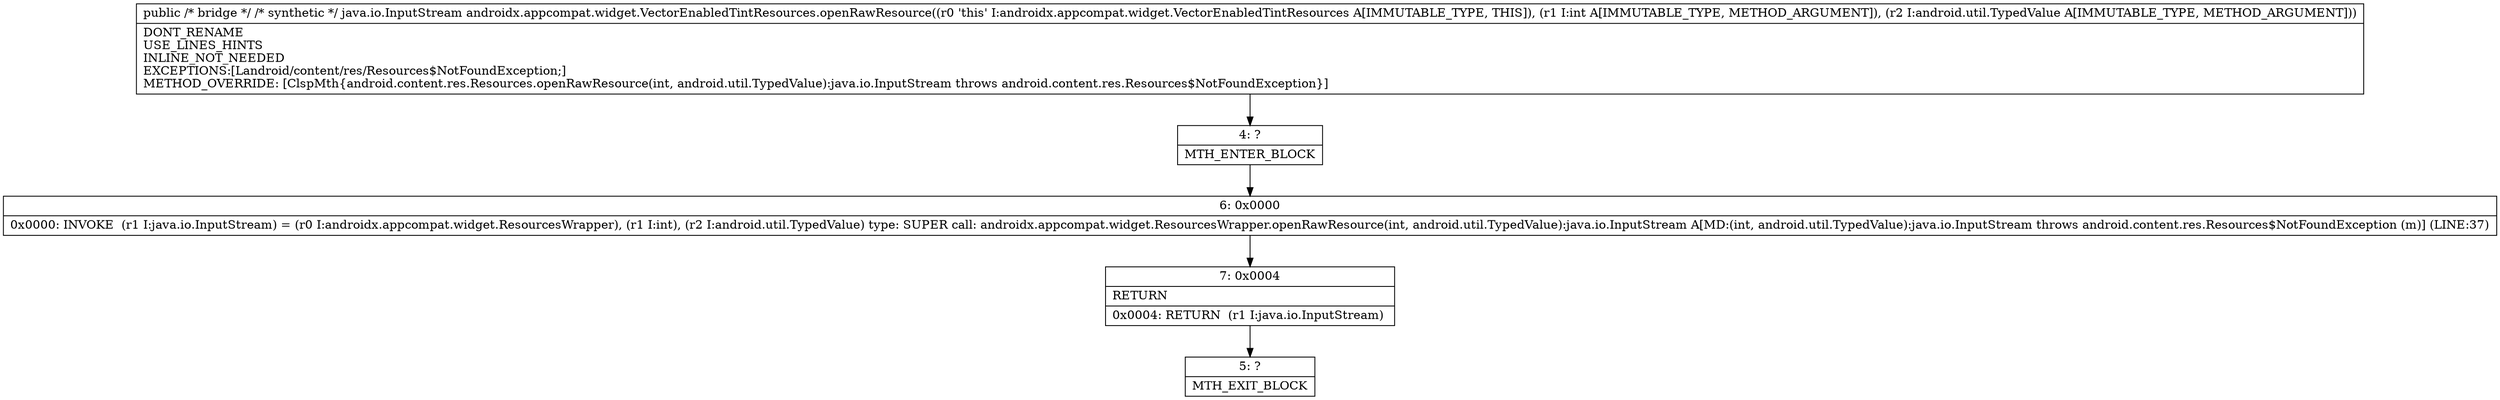 digraph "CFG forandroidx.appcompat.widget.VectorEnabledTintResources.openRawResource(ILandroid\/util\/TypedValue;)Ljava\/io\/InputStream;" {
Node_4 [shape=record,label="{4\:\ ?|MTH_ENTER_BLOCK\l}"];
Node_6 [shape=record,label="{6\:\ 0x0000|0x0000: INVOKE  (r1 I:java.io.InputStream) = (r0 I:androidx.appcompat.widget.ResourcesWrapper), (r1 I:int), (r2 I:android.util.TypedValue) type: SUPER call: androidx.appcompat.widget.ResourcesWrapper.openRawResource(int, android.util.TypedValue):java.io.InputStream A[MD:(int, android.util.TypedValue):java.io.InputStream throws android.content.res.Resources$NotFoundException (m)] (LINE:37)\l}"];
Node_7 [shape=record,label="{7\:\ 0x0004|RETURN\l|0x0004: RETURN  (r1 I:java.io.InputStream) \l}"];
Node_5 [shape=record,label="{5\:\ ?|MTH_EXIT_BLOCK\l}"];
MethodNode[shape=record,label="{public \/* bridge *\/ \/* synthetic *\/ java.io.InputStream androidx.appcompat.widget.VectorEnabledTintResources.openRawResource((r0 'this' I:androidx.appcompat.widget.VectorEnabledTintResources A[IMMUTABLE_TYPE, THIS]), (r1 I:int A[IMMUTABLE_TYPE, METHOD_ARGUMENT]), (r2 I:android.util.TypedValue A[IMMUTABLE_TYPE, METHOD_ARGUMENT]))  | DONT_RENAME\lUSE_LINES_HINTS\lINLINE_NOT_NEEDED\lEXCEPTIONS:[Landroid\/content\/res\/Resources$NotFoundException;]\lMETHOD_OVERRIDE: [ClspMth\{android.content.res.Resources.openRawResource(int, android.util.TypedValue):java.io.InputStream throws android.content.res.Resources$NotFoundException\}]\l}"];
MethodNode -> Node_4;Node_4 -> Node_6;
Node_6 -> Node_7;
Node_7 -> Node_5;
}

